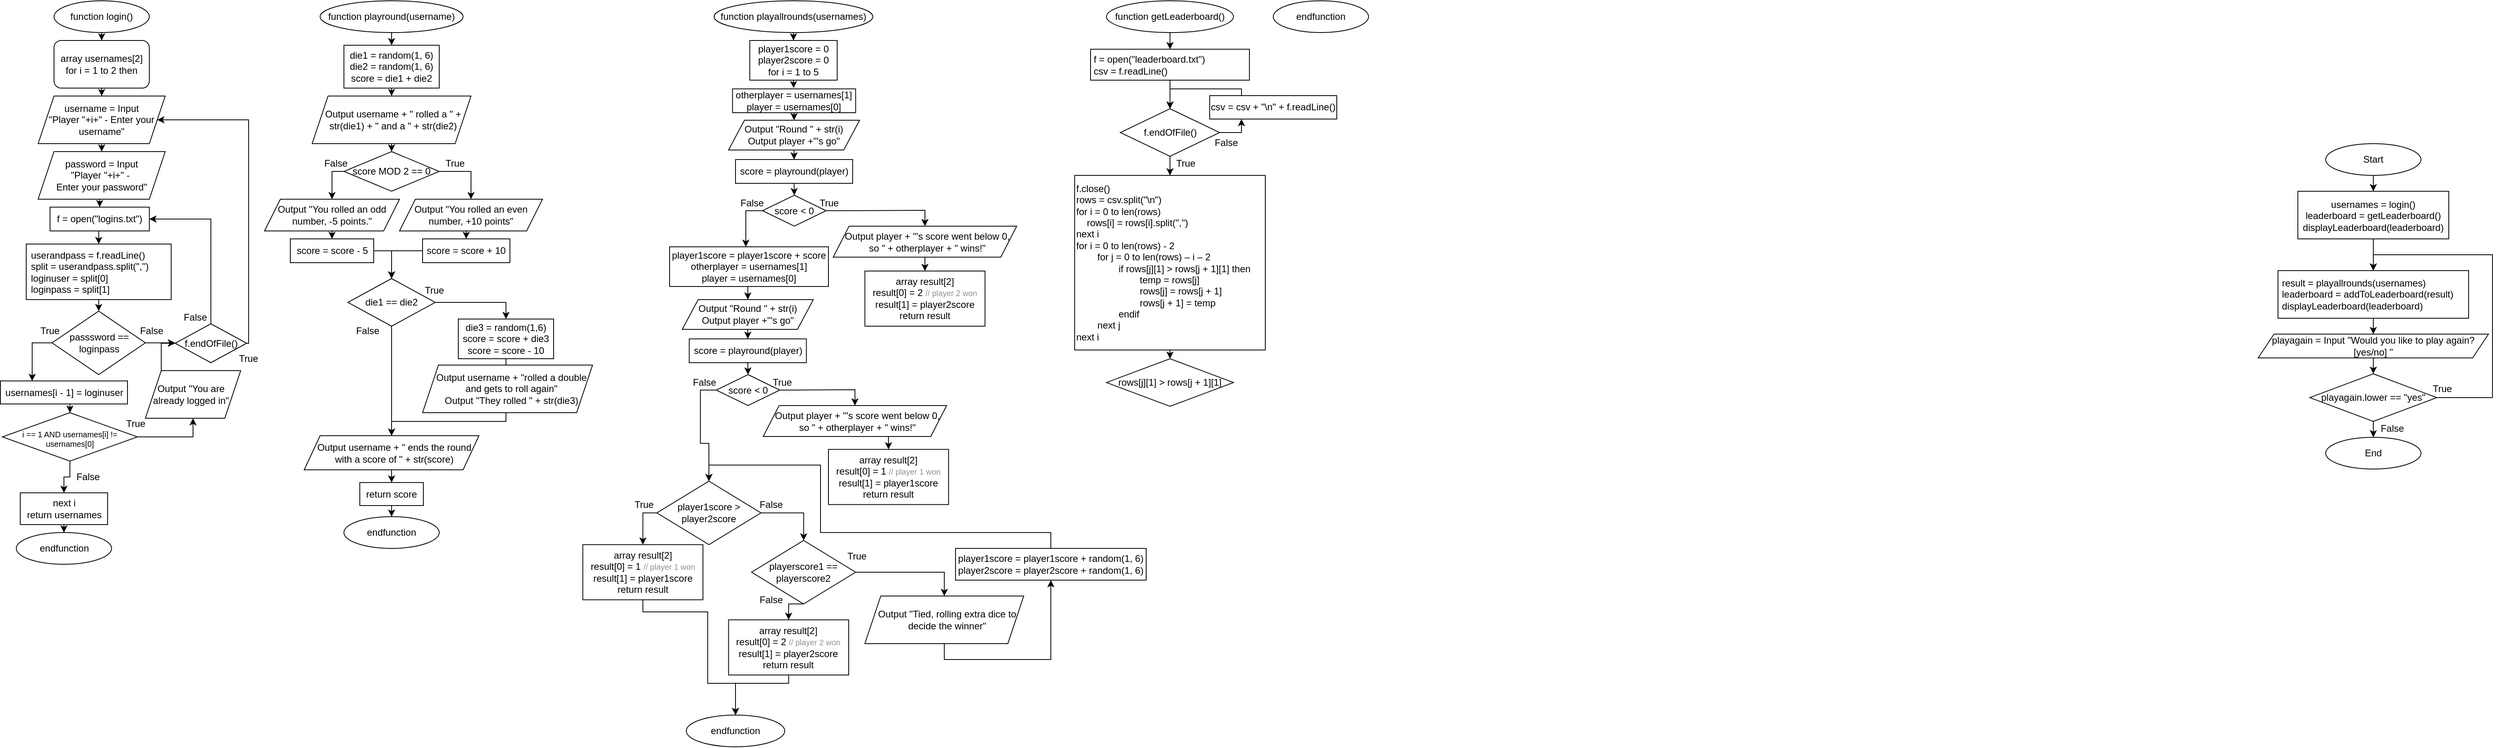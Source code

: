 <mxfile version="22.1.18" type="github">
  <diagram name="Page-1" id="g004UJIQQaxhIGtHMV1d">
    <mxGraphModel dx="524" dy="520" grid="1" gridSize="10" guides="1" tooltips="1" connect="1" arrows="1" fold="1" page="1" pageScale="1" pageWidth="3300" pageHeight="4681" background="none" math="0" shadow="0">
      <root>
        <mxCell id="0" />
        <mxCell id="1" parent="0" />
        <mxCell id="s0-FrGVsxFy7fqw6O0eB-6" style="edgeStyle=orthogonalEdgeStyle;rounded=0;orthogonalLoop=1;jettySize=auto;html=1;exitX=0.5;exitY=1;exitDx=0;exitDy=0;entryX=0.5;entryY=0;entryDx=0;entryDy=0;" parent="1" source="s0-FrGVsxFy7fqw6O0eB-1" target="s0-FrGVsxFy7fqw6O0eB-2" edge="1">
          <mxGeometry relative="1" as="geometry" />
        </mxCell>
        <mxCell id="s0-FrGVsxFy7fqw6O0eB-1" value="function login()" style="ellipse;whiteSpace=wrap;html=1;" parent="1" vertex="1">
          <mxGeometry x="75" y="10" width="120" height="40" as="geometry" />
        </mxCell>
        <mxCell id="s0-FrGVsxFy7fqw6O0eB-7" style="edgeStyle=orthogonalEdgeStyle;rounded=0;orthogonalLoop=1;jettySize=auto;html=1;exitX=0.5;exitY=1;exitDx=0;exitDy=0;entryX=0.5;entryY=0;entryDx=0;entryDy=0;" parent="1" source="s0-FrGVsxFy7fqw6O0eB-2" target="s0-FrGVsxFy7fqw6O0eB-3" edge="1">
          <mxGeometry relative="1" as="geometry" />
        </mxCell>
        <mxCell id="s0-FrGVsxFy7fqw6O0eB-2" value="array usernames[2]&lt;br&gt;for i = 1 to 2 then" style="rounded=1;whiteSpace=wrap;html=1;" parent="1" vertex="1">
          <mxGeometry x="75" y="60" width="120" height="60" as="geometry" />
        </mxCell>
        <mxCell id="s0-FrGVsxFy7fqw6O0eB-8" style="edgeStyle=orthogonalEdgeStyle;rounded=0;orthogonalLoop=1;jettySize=auto;html=1;exitX=0.5;exitY=1;exitDx=0;exitDy=0;entryX=0.5;entryY=0;entryDx=0;entryDy=0;" parent="1" source="s0-FrGVsxFy7fqw6O0eB-3" target="s0-FrGVsxFy7fqw6O0eB-4" edge="1">
          <mxGeometry relative="1" as="geometry" />
        </mxCell>
        <mxCell id="s0-FrGVsxFy7fqw6O0eB-3" value="username = Input&lt;br&gt;&quot;Player &quot;+i+&quot; - Enter your username&quot;" style="shape=parallelogram;perimeter=parallelogramPerimeter;whiteSpace=wrap;html=1;fixedSize=1;" parent="1" vertex="1">
          <mxGeometry x="55" y="130" width="160" height="60" as="geometry" />
        </mxCell>
        <mxCell id="s0-FrGVsxFy7fqw6O0eB-16" style="edgeStyle=orthogonalEdgeStyle;rounded=0;orthogonalLoop=1;jettySize=auto;html=1;exitX=0.5;exitY=1;exitDx=0;exitDy=0;entryX=0.5;entryY=0;entryDx=0;entryDy=0;" parent="1" source="s0-FrGVsxFy7fqw6O0eB-4" target="s0-FrGVsxFy7fqw6O0eB-10" edge="1">
          <mxGeometry relative="1" as="geometry" />
        </mxCell>
        <mxCell id="s0-FrGVsxFy7fqw6O0eB-4" value="password = Input&lt;br&gt;&quot;Player &quot;+i+&quot; -&amp;nbsp;&lt;br&gt;Enter your password&quot;" style="shape=parallelogram;perimeter=parallelogramPerimeter;whiteSpace=wrap;html=1;fixedSize=1;" parent="1" vertex="1">
          <mxGeometry x="55" y="200" width="160" height="60" as="geometry" />
        </mxCell>
        <mxCell id="78vkhbJ-sMVRB2ae3W5f-64" style="edgeStyle=orthogonalEdgeStyle;rounded=0;orthogonalLoop=1;jettySize=auto;html=1;exitX=0.5;exitY=1;exitDx=0;exitDy=0;entryX=0.5;entryY=0;entryDx=0;entryDy=0;" parent="1" source="s0-FrGVsxFy7fqw6O0eB-10" target="78vkhbJ-sMVRB2ae3W5f-61" edge="1">
          <mxGeometry relative="1" as="geometry" />
        </mxCell>
        <mxCell id="s0-FrGVsxFy7fqw6O0eB-10" value="&lt;div style=&quot;direction: ltr;&quot;&gt;&lt;span style=&quot;background-color: initial;&quot;&gt;f = open(&quot;logins.txt&quot;)&lt;/span&gt;&lt;/div&gt;" style="rounded=0;whiteSpace=wrap;html=1;align=center;" parent="1" vertex="1">
          <mxGeometry x="70" y="270" width="125" height="30" as="geometry" />
        </mxCell>
        <mxCell id="s0-FrGVsxFy7fqw6O0eB-19" style="edgeStyle=orthogonalEdgeStyle;rounded=0;orthogonalLoop=1;jettySize=auto;html=1;exitX=0.5;exitY=1;exitDx=0;exitDy=0;entryX=0.5;entryY=0;entryDx=0;entryDy=0;" parent="1" source="s0-FrGVsxFy7fqw6O0eB-13" target="s0-FrGVsxFy7fqw6O0eB-18" edge="1">
          <mxGeometry relative="1" as="geometry" />
        </mxCell>
        <mxCell id="s0-FrGVsxFy7fqw6O0eB-13" value="next i&lt;br&gt;return usernames" style="rounded=0;whiteSpace=wrap;html=1;" parent="1" vertex="1">
          <mxGeometry x="32.5" y="630" width="110" height="40" as="geometry" />
        </mxCell>
        <mxCell id="s0-FrGVsxFy7fqw6O0eB-18" value="endfunction" style="ellipse;whiteSpace=wrap;html=1;" parent="1" vertex="1">
          <mxGeometry x="27.5" y="680" width="120" height="40" as="geometry" />
        </mxCell>
        <mxCell id="s0-FrGVsxFy7fqw6O0eB-94" style="edgeStyle=orthogonalEdgeStyle;rounded=0;orthogonalLoop=1;jettySize=auto;html=1;exitX=0.5;exitY=1;exitDx=0;exitDy=0;entryX=0.5;entryY=0;entryDx=0;entryDy=0;" parent="1" source="s0-FrGVsxFy7fqw6O0eB-75" target="s0-FrGVsxFy7fqw6O0eB-93" edge="1">
          <mxGeometry relative="1" as="geometry" />
        </mxCell>
        <mxCell id="s0-FrGVsxFy7fqw6O0eB-75" value="function playround(username)" style="ellipse;whiteSpace=wrap;html=1;" parent="1" vertex="1">
          <mxGeometry x="410" y="10" width="180" height="40" as="geometry" />
        </mxCell>
        <mxCell id="s0-FrGVsxFy7fqw6O0eB-76" style="edgeStyle=orthogonalEdgeStyle;rounded=0;orthogonalLoop=1;jettySize=auto;html=1;exitX=0.5;exitY=1;exitDx=0;exitDy=0;entryX=0.5;entryY=0;entryDx=0;entryDy=0;" parent="1" edge="1">
          <mxGeometry relative="1" as="geometry">
            <mxPoint x="495" y="120" as="sourcePoint" />
          </mxGeometry>
        </mxCell>
        <mxCell id="s0-FrGVsxFy7fqw6O0eB-78" style="edgeStyle=orthogonalEdgeStyle;rounded=0;orthogonalLoop=1;jettySize=auto;html=1;exitX=0.5;exitY=1;exitDx=0;exitDy=0;entryX=0.5;entryY=0;entryDx=0;entryDy=0;" parent="1" edge="1">
          <mxGeometry relative="1" as="geometry">
            <mxPoint x="495" y="190" as="sourcePoint" />
          </mxGeometry>
        </mxCell>
        <mxCell id="s0-FrGVsxFy7fqw6O0eB-80" style="edgeStyle=orthogonalEdgeStyle;rounded=0;orthogonalLoop=1;jettySize=auto;html=1;exitX=0.5;exitY=1;exitDx=0;exitDy=0;entryX=0.5;entryY=0;entryDx=0;entryDy=0;" parent="1" edge="1">
          <mxGeometry relative="1" as="geometry">
            <mxPoint x="495" y="260.0" as="sourcePoint" />
          </mxGeometry>
        </mxCell>
        <mxCell id="s0-FrGVsxFy7fqw6O0eB-82" style="edgeStyle=orthogonalEdgeStyle;rounded=0;orthogonalLoop=1;jettySize=auto;html=1;exitX=0.5;exitY=1;exitDx=0;exitDy=0;entryX=0.5;entryY=0;entryDx=0;entryDy=0;" parent="1" edge="1">
          <mxGeometry relative="1" as="geometry">
            <mxPoint x="520" y="430" as="sourcePoint" />
          </mxGeometry>
        </mxCell>
        <mxCell id="s0-FrGVsxFy7fqw6O0eB-86" value="endfunction" style="ellipse;whiteSpace=wrap;html=1;" parent="1" vertex="1">
          <mxGeometry x="440" y="660" width="120" height="40" as="geometry" />
        </mxCell>
        <mxCell id="s0-FrGVsxFy7fqw6O0eB-87" style="edgeStyle=orthogonalEdgeStyle;rounded=0;orthogonalLoop=1;jettySize=auto;html=1;exitX=0.5;exitY=1;exitDx=0;exitDy=0;entryX=0.5;entryY=0;entryDx=0;entryDy=0;" parent="1" edge="1">
          <mxGeometry relative="1" as="geometry">
            <mxPoint x="500" y="521" as="sourcePoint" />
          </mxGeometry>
        </mxCell>
        <mxCell id="s0-FrGVsxFy7fqw6O0eB-100" style="edgeStyle=orthogonalEdgeStyle;rounded=0;orthogonalLoop=1;jettySize=auto;html=1;exitX=0.5;exitY=1;exitDx=0;exitDy=0;entryX=0.5;entryY=0;entryDx=0;entryDy=0;" parent="1" source="s0-FrGVsxFy7fqw6O0eB-93" target="s0-FrGVsxFy7fqw6O0eB-99" edge="1">
          <mxGeometry relative="1" as="geometry" />
        </mxCell>
        <mxCell id="s0-FrGVsxFy7fqw6O0eB-93" value="die1 = random(1, 6)&lt;br&gt;die2 = random(1, 6)&lt;br&gt;score = die1 + die2" style="rounded=0;whiteSpace=wrap;html=1;" parent="1" vertex="1">
          <mxGeometry x="440" y="66" width="120" height="54" as="geometry" />
        </mxCell>
        <mxCell id="r9h290XiwTlBdOwyKTtP-5" style="edgeStyle=orthogonalEdgeStyle;rounded=0;orthogonalLoop=1;jettySize=auto;html=1;exitX=0.5;exitY=1;exitDx=0;exitDy=0;entryX=0.5;entryY=0;entryDx=0;entryDy=0;" parent="1" source="s0-FrGVsxFy7fqw6O0eB-99" target="r9h290XiwTlBdOwyKTtP-4" edge="1">
          <mxGeometry relative="1" as="geometry" />
        </mxCell>
        <mxCell id="s0-FrGVsxFy7fqw6O0eB-99" value="Output username + &quot; rolled a &quot; + str(die1) + &quot; and a &quot; + str(die2)" style="shape=parallelogram;perimeter=parallelogramPerimeter;whiteSpace=wrap;html=1;fixedSize=1;spacingLeft=4;" parent="1" vertex="1">
          <mxGeometry x="400" y="130" width="200" height="60" as="geometry" />
        </mxCell>
        <mxCell id="UmY-T-YCu10hwhHj5TCJ-3" style="edgeStyle=orthogonalEdgeStyle;rounded=0;orthogonalLoop=1;jettySize=auto;html=1;exitX=1;exitY=0.5;exitDx=0;exitDy=0;entryX=0.5;entryY=0;entryDx=0;entryDy=0;" parent="1" source="s0-FrGVsxFy7fqw6O0eB-110" target="s0-FrGVsxFy7fqw6O0eB-112" edge="1">
          <mxGeometry relative="1" as="geometry" />
        </mxCell>
        <mxCell id="r9h290XiwTlBdOwyKTtP-34" style="edgeStyle=orthogonalEdgeStyle;rounded=0;orthogonalLoop=1;jettySize=auto;html=1;exitX=0.5;exitY=1;exitDx=0;exitDy=0;" parent="1" source="s0-FrGVsxFy7fqw6O0eB-110" target="r9h290XiwTlBdOwyKTtP-31" edge="1">
          <mxGeometry relative="1" as="geometry" />
        </mxCell>
        <mxCell id="s0-FrGVsxFy7fqw6O0eB-110" value="die1 == die2" style="rhombus;whiteSpace=wrap;html=1;" parent="1" vertex="1">
          <mxGeometry x="445" y="360" width="110" height="60" as="geometry" />
        </mxCell>
        <mxCell id="UmY-T-YCu10hwhHj5TCJ-2" style="edgeStyle=orthogonalEdgeStyle;rounded=0;orthogonalLoop=1;jettySize=auto;html=1;exitX=0.5;exitY=1;exitDx=0;exitDy=0;" parent="1" source="s0-FrGVsxFy7fqw6O0eB-112" target="UmY-T-YCu10hwhHj5TCJ-1" edge="1">
          <mxGeometry relative="1" as="geometry" />
        </mxCell>
        <mxCell id="s0-FrGVsxFy7fqw6O0eB-112" value="die3 = random(1,6)&lt;br&gt;score = score + die3&lt;br&gt;score = score - 10" style="rounded=0;whiteSpace=wrap;html=1;" parent="1" vertex="1">
          <mxGeometry x="584" y="411" width="120" height="50" as="geometry" />
        </mxCell>
        <mxCell id="r9h290XiwTlBdOwyKTtP-32" style="edgeStyle=orthogonalEdgeStyle;rounded=0;orthogonalLoop=1;jettySize=auto;html=1;exitX=0.5;exitY=1;exitDx=0;exitDy=0;entryX=0.5;entryY=0;entryDx=0;entryDy=0;" parent="1" source="UmY-T-YCu10hwhHj5TCJ-1" target="r9h290XiwTlBdOwyKTtP-31" edge="1">
          <mxGeometry relative="1" as="geometry">
            <Array as="points">
              <mxPoint x="644" y="540" />
              <mxPoint x="500" y="540" />
            </Array>
          </mxGeometry>
        </mxCell>
        <mxCell id="UmY-T-YCu10hwhHj5TCJ-1" value="Output username + &quot;rolled a double and gets to roll again&quot;&lt;br&gt;Output &quot;They rolled &quot; + str(die3)" style="shape=parallelogram;perimeter=parallelogramPerimeter;whiteSpace=wrap;html=1;fixedSize=1;size=20;spacingLeft=10;direction=east;" parent="1" vertex="1">
          <mxGeometry x="539" y="469" width="214" height="60" as="geometry" />
        </mxCell>
        <mxCell id="r9h290XiwTlBdOwyKTtP-1" value="True" style="text;html=1;strokeColor=none;fillColor=none;align=center;verticalAlign=middle;whiteSpace=wrap;rounded=0;" parent="1" vertex="1">
          <mxGeometry x="524" y="360" width="60" height="30" as="geometry" />
        </mxCell>
        <mxCell id="r9h290XiwTlBdOwyKTtP-8" style="edgeStyle=orthogonalEdgeStyle;rounded=0;orthogonalLoop=1;jettySize=auto;html=1;exitX=0;exitY=0.5;exitDx=0;exitDy=0;entryX=0.5;entryY=0;entryDx=0;entryDy=0;" parent="1" source="r9h290XiwTlBdOwyKTtP-4" target="r9h290XiwTlBdOwyKTtP-7" edge="1">
          <mxGeometry relative="1" as="geometry" />
        </mxCell>
        <mxCell id="r9h290XiwTlBdOwyKTtP-11" style="edgeStyle=orthogonalEdgeStyle;rounded=0;orthogonalLoop=1;jettySize=auto;html=1;exitX=1;exitY=0.5;exitDx=0;exitDy=0;" parent="1" source="r9h290XiwTlBdOwyKTtP-4" target="r9h290XiwTlBdOwyKTtP-10" edge="1">
          <mxGeometry relative="1" as="geometry" />
        </mxCell>
        <mxCell id="r9h290XiwTlBdOwyKTtP-4" value="score MOD 2 == 0" style="rhombus;whiteSpace=wrap;html=1;" parent="1" vertex="1">
          <mxGeometry x="440" y="200" width="120" height="50" as="geometry" />
        </mxCell>
        <mxCell id="r9h290XiwTlBdOwyKTtP-15" style="edgeStyle=orthogonalEdgeStyle;rounded=0;orthogonalLoop=1;jettySize=auto;html=1;exitX=0.5;exitY=1;exitDx=0;exitDy=0;entryX=0.5;entryY=0;entryDx=0;entryDy=0;" parent="1" source="r9h290XiwTlBdOwyKTtP-7" target="r9h290XiwTlBdOwyKTtP-14" edge="1">
          <mxGeometry relative="1" as="geometry" />
        </mxCell>
        <mxCell id="r9h290XiwTlBdOwyKTtP-7" value="Output &quot;You rolled an odd number, -5 points.&quot;" style="shape=parallelogram;perimeter=parallelogramPerimeter;whiteSpace=wrap;html=1;fixedSize=1;" parent="1" vertex="1">
          <mxGeometry x="340" y="260" width="170" height="40" as="geometry" />
        </mxCell>
        <mxCell id="r9h290XiwTlBdOwyKTtP-9" value="False" style="text;html=1;strokeColor=none;fillColor=none;align=center;verticalAlign=middle;whiteSpace=wrap;rounded=0;" parent="1" vertex="1">
          <mxGeometry x="400" y="200" width="60" height="30" as="geometry" />
        </mxCell>
        <mxCell id="r9h290XiwTlBdOwyKTtP-17" style="edgeStyle=orthogonalEdgeStyle;rounded=0;orthogonalLoop=1;jettySize=auto;html=1;exitX=0.5;exitY=1;exitDx=0;exitDy=0;entryX=0.5;entryY=0;entryDx=0;entryDy=0;" parent="1" source="r9h290XiwTlBdOwyKTtP-10" target="r9h290XiwTlBdOwyKTtP-16" edge="1">
          <mxGeometry relative="1" as="geometry" />
        </mxCell>
        <mxCell id="r9h290XiwTlBdOwyKTtP-10" value="Output &quot;You rolled an even number, +10 points&quot;" style="shape=parallelogram;perimeter=parallelogramPerimeter;whiteSpace=wrap;html=1;fixedSize=1;" parent="1" vertex="1">
          <mxGeometry x="510" y="260" width="180" height="40" as="geometry" />
        </mxCell>
        <mxCell id="r9h290XiwTlBdOwyKTtP-13" value="True" style="text;html=1;strokeColor=none;fillColor=none;align=center;verticalAlign=middle;whiteSpace=wrap;rounded=0;" parent="1" vertex="1">
          <mxGeometry x="550" y="200" width="60" height="30" as="geometry" />
        </mxCell>
        <mxCell id="r9h290XiwTlBdOwyKTtP-20" style="edgeStyle=orthogonalEdgeStyle;rounded=0;orthogonalLoop=1;jettySize=auto;html=1;exitX=1;exitY=0.5;exitDx=0;exitDy=0;entryX=0.5;entryY=0;entryDx=0;entryDy=0;" parent="1" source="r9h290XiwTlBdOwyKTtP-14" target="s0-FrGVsxFy7fqw6O0eB-110" edge="1">
          <mxGeometry relative="1" as="geometry" />
        </mxCell>
        <mxCell id="r9h290XiwTlBdOwyKTtP-14" value="score = score - 5" style="rounded=0;whiteSpace=wrap;html=1;" parent="1" vertex="1">
          <mxGeometry x="372.5" y="310" width="105" height="30" as="geometry" />
        </mxCell>
        <mxCell id="r9h290XiwTlBdOwyKTtP-21" style="edgeStyle=orthogonalEdgeStyle;rounded=0;orthogonalLoop=1;jettySize=auto;html=1;exitX=0;exitY=0.5;exitDx=0;exitDy=0;entryX=0.5;entryY=0;entryDx=0;entryDy=0;" parent="1" source="r9h290XiwTlBdOwyKTtP-16" target="s0-FrGVsxFy7fqw6O0eB-110" edge="1">
          <mxGeometry relative="1" as="geometry" />
        </mxCell>
        <mxCell id="r9h290XiwTlBdOwyKTtP-16" value="score = score + 10" style="rounded=0;whiteSpace=wrap;html=1;" parent="1" vertex="1">
          <mxGeometry x="539" y="310" width="110" height="30" as="geometry" />
        </mxCell>
        <mxCell id="r9h290XiwTlBdOwyKTtP-29" value="False" style="text;html=1;strokeColor=none;fillColor=none;align=center;verticalAlign=middle;whiteSpace=wrap;rounded=0;" parent="1" vertex="1">
          <mxGeometry x="440" y="411" width="60" height="30" as="geometry" />
        </mxCell>
        <mxCell id="r9h290XiwTlBdOwyKTtP-38" style="edgeStyle=orthogonalEdgeStyle;rounded=0;orthogonalLoop=1;jettySize=auto;html=1;exitX=0.5;exitY=1;exitDx=0;exitDy=0;entryX=0.5;entryY=0;entryDx=0;entryDy=0;" parent="1" source="r9h290XiwTlBdOwyKTtP-31" target="r9h290XiwTlBdOwyKTtP-37" edge="1">
          <mxGeometry relative="1" as="geometry" />
        </mxCell>
        <mxCell id="r9h290XiwTlBdOwyKTtP-31" value="Output username + &quot; ends the round with a score of &quot; + str(score)" style="shape=parallelogram;perimeter=parallelogramPerimeter;whiteSpace=wrap;html=1;fixedSize=1;spacingLeft=7;" parent="1" vertex="1">
          <mxGeometry x="390" y="558" width="220" height="43" as="geometry" />
        </mxCell>
        <mxCell id="r9h290XiwTlBdOwyKTtP-40" style="edgeStyle=orthogonalEdgeStyle;rounded=0;orthogonalLoop=1;jettySize=auto;html=1;exitX=0.5;exitY=1;exitDx=0;exitDy=0;entryX=0.5;entryY=0;entryDx=0;entryDy=0;" parent="1" source="r9h290XiwTlBdOwyKTtP-37" target="s0-FrGVsxFy7fqw6O0eB-86" edge="1">
          <mxGeometry relative="1" as="geometry" />
        </mxCell>
        <mxCell id="r9h290XiwTlBdOwyKTtP-37" value="return score" style="rounded=0;whiteSpace=wrap;html=1;" parent="1" vertex="1">
          <mxGeometry x="460" y="617" width="80" height="29" as="geometry" />
        </mxCell>
        <mxCell id="r9h290XiwTlBdOwyKTtP-74" style="edgeStyle=orthogonalEdgeStyle;rounded=0;orthogonalLoop=1;jettySize=auto;html=1;exitX=0.5;exitY=1;exitDx=0;exitDy=0;entryX=0.5;entryY=0;entryDx=0;entryDy=0;" parent="1" source="r9h290XiwTlBdOwyKTtP-75" target="r9h290XiwTlBdOwyKTtP-78" edge="1">
          <mxGeometry relative="1" as="geometry" />
        </mxCell>
        <mxCell id="r9h290XiwTlBdOwyKTtP-75" value="function playallrounds(usernames)" style="ellipse;whiteSpace=wrap;html=1;" parent="1" vertex="1">
          <mxGeometry x="906" y="10" width="200" height="40" as="geometry" />
        </mxCell>
        <mxCell id="r9h290XiwTlBdOwyKTtP-76" value="endfunction" style="ellipse;whiteSpace=wrap;html=1;" parent="1" vertex="1">
          <mxGeometry x="871" y="910" width="124" height="40" as="geometry" />
        </mxCell>
        <mxCell id="78vkhbJ-sMVRB2ae3W5f-19" style="edgeStyle=orthogonalEdgeStyle;rounded=0;orthogonalLoop=1;jettySize=auto;html=1;exitX=0.5;exitY=1;exitDx=0;exitDy=0;entryX=0.5;entryY=0;entryDx=0;entryDy=0;" parent="1" target="r9h290XiwTlBdOwyKTtP-107" edge="1">
          <mxGeometry relative="1" as="geometry">
            <mxPoint x="1007" y="121" as="sourcePoint" />
          </mxGeometry>
        </mxCell>
        <mxCell id="78vkhbJ-sMVRB2ae3W5f-24" style="edgeStyle=orthogonalEdgeStyle;rounded=0;orthogonalLoop=1;jettySize=auto;html=1;exitX=0.5;exitY=1;exitDx=0;exitDy=0;" parent="1" source="r9h290XiwTlBdOwyKTtP-78" edge="1">
          <mxGeometry relative="1" as="geometry">
            <mxPoint x="1006.286" y="120" as="targetPoint" />
          </mxGeometry>
        </mxCell>
        <mxCell id="r9h290XiwTlBdOwyKTtP-78" value="player1score = 0&lt;br&gt;player2score = 0&lt;br&gt;for i = 1 to 5" style="rounded=0;whiteSpace=wrap;html=1;" parent="1" vertex="1">
          <mxGeometry x="951" y="60" width="110" height="50" as="geometry" />
        </mxCell>
        <mxCell id="78vkhbJ-sMVRB2ae3W5f-21" style="edgeStyle=orthogonalEdgeStyle;rounded=0;orthogonalLoop=1;jettySize=auto;html=1;exitX=0.5;exitY=1;exitDx=0;exitDy=0;entryX=0.5;entryY=0;entryDx=0;entryDy=0;" parent="1" source="r9h290XiwTlBdOwyKTtP-107" target="1FAdmpcxAp6S6UBNTNhx-4" edge="1">
          <mxGeometry relative="1" as="geometry" />
        </mxCell>
        <mxCell id="r9h290XiwTlBdOwyKTtP-107" value="otherplayer = usernames[1]&lt;br&gt;player = usernames[0]" style="rounded=0;whiteSpace=wrap;html=1;align=center;" parent="1" vertex="1">
          <mxGeometry x="929.25" y="121" width="155" height="30" as="geometry" />
        </mxCell>
        <mxCell id="78vkhbJ-sMVRB2ae3W5f-22" style="edgeStyle=orthogonalEdgeStyle;rounded=0;orthogonalLoop=1;jettySize=auto;html=1;exitX=0.5;exitY=1;exitDx=0;exitDy=0;entryX=0.5;entryY=0;entryDx=0;entryDy=0;" parent="1" source="1FAdmpcxAp6S6UBNTNhx-4" target="1FAdmpcxAp6S6UBNTNhx-6" edge="1">
          <mxGeometry relative="1" as="geometry" />
        </mxCell>
        <mxCell id="1FAdmpcxAp6S6UBNTNhx-4" value="Output &quot;Round &quot; + str(i)&lt;br&gt;Output player +&quot;&#39;s go&quot;" style="shape=parallelogram;perimeter=parallelogramPerimeter;whiteSpace=wrap;html=1;fixedSize=1;rounded=0;" parent="1" vertex="1">
          <mxGeometry x="924.25" y="160.5" width="165" height="37.5" as="geometry" />
        </mxCell>
        <mxCell id="78vkhbJ-sMVRB2ae3W5f-13" style="edgeStyle=orthogonalEdgeStyle;rounded=0;orthogonalLoop=1;jettySize=auto;html=1;exitX=0.5;exitY=1;exitDx=0;exitDy=0;entryX=0.5;entryY=0;entryDx=0;entryDy=0;" parent="1" source="1FAdmpcxAp6S6UBNTNhx-6" target="78vkhbJ-sMVRB2ae3W5f-12" edge="1">
          <mxGeometry relative="1" as="geometry" />
        </mxCell>
        <mxCell id="1FAdmpcxAp6S6UBNTNhx-6" value="score = playround(player)" style="whiteSpace=wrap;html=1;rounded=0;" parent="1" vertex="1">
          <mxGeometry x="933" y="210" width="147.5" height="30" as="geometry" />
        </mxCell>
        <mxCell id="78vkhbJ-sMVRB2ae3W5f-15" style="edgeStyle=orthogonalEdgeStyle;rounded=0;orthogonalLoop=1;jettySize=auto;html=1;exitX=1;exitY=0.5;exitDx=0;exitDy=0;entryX=0.5;entryY=0;entryDx=0;entryDy=0;" parent="1" source="78vkhbJ-sMVRB2ae3W5f-12" target="78vkhbJ-sMVRB2ae3W5f-14" edge="1">
          <mxGeometry relative="1" as="geometry" />
        </mxCell>
        <mxCell id="78vkhbJ-sMVRB2ae3W5f-42" style="edgeStyle=orthogonalEdgeStyle;rounded=0;orthogonalLoop=1;jettySize=auto;html=1;exitX=0;exitY=0.5;exitDx=0;exitDy=0;" parent="1" source="78vkhbJ-sMVRB2ae3W5f-12" target="78vkhbJ-sMVRB2ae3W5f-30" edge="1">
          <mxGeometry relative="1" as="geometry">
            <Array as="points">
              <mxPoint x="946" y="275" />
            </Array>
          </mxGeometry>
        </mxCell>
        <mxCell id="78vkhbJ-sMVRB2ae3W5f-12" value="score &amp;lt; 0" style="rhombus;whiteSpace=wrap;html=1;" parent="1" vertex="1">
          <mxGeometry x="967" y="255" width="80" height="39" as="geometry" />
        </mxCell>
        <mxCell id="78vkhbJ-sMVRB2ae3W5f-25" style="edgeStyle=orthogonalEdgeStyle;rounded=0;orthogonalLoop=1;jettySize=auto;html=1;exitX=0.5;exitY=1;exitDx=0;exitDy=0;entryX=0.5;entryY=0;entryDx=0;entryDy=0;" parent="1" source="78vkhbJ-sMVRB2ae3W5f-14" target="78vkhbJ-sMVRB2ae3W5f-16" edge="1">
          <mxGeometry relative="1" as="geometry" />
        </mxCell>
        <mxCell id="78vkhbJ-sMVRB2ae3W5f-14" value="Output player + &quot;&#39;s score went below 0, so &quot; + otherplayer + &quot; wins!&quot;" style="shape=parallelogram;perimeter=parallelogramPerimeter;whiteSpace=wrap;html=1;fixedSize=1;spacingLeft=6;" parent="1" vertex="1">
          <mxGeometry x="1056" y="294" width="231" height="39" as="geometry" />
        </mxCell>
        <mxCell id="78vkhbJ-sMVRB2ae3W5f-16" value="array result[2]&lt;br&gt;result[0] = 2 &lt;font color=&quot;#919191&quot; style=&quot;font-size: 10px;&quot;&gt;// player 2 won&lt;/font&gt;&lt;br&gt;result[1] = player2score&lt;br&gt;return result" style="rounded=0;whiteSpace=wrap;html=1;" parent="1" vertex="1">
          <mxGeometry x="1095.87" y="350.5" width="151.25" height="69.5" as="geometry" />
        </mxCell>
        <mxCell id="78vkhbJ-sMVRB2ae3W5f-26" value="True" style="text;html=1;strokeColor=none;fillColor=none;align=center;verticalAlign=middle;whiteSpace=wrap;rounded=0;" parent="1" vertex="1">
          <mxGeometry x="1020.5" y="250" width="60" height="30" as="geometry" />
        </mxCell>
        <mxCell id="78vkhbJ-sMVRB2ae3W5f-27" value="False" style="text;html=1;strokeColor=none;fillColor=none;align=center;verticalAlign=middle;whiteSpace=wrap;rounded=0;" parent="1" vertex="1">
          <mxGeometry x="924.25" y="250" width="60" height="30" as="geometry" />
        </mxCell>
        <mxCell id="78vkhbJ-sMVRB2ae3W5f-28" style="edgeStyle=orthogonalEdgeStyle;rounded=0;orthogonalLoop=1;jettySize=auto;html=1;exitX=0.5;exitY=1;exitDx=0;exitDy=0;entryX=0.5;entryY=0;entryDx=0;entryDy=0;" parent="1" target="78vkhbJ-sMVRB2ae3W5f-30" edge="1">
          <mxGeometry relative="1" as="geometry">
            <mxPoint x="948.75" y="347" as="sourcePoint" />
          </mxGeometry>
        </mxCell>
        <mxCell id="78vkhbJ-sMVRB2ae3W5f-29" style="edgeStyle=orthogonalEdgeStyle;rounded=0;orthogonalLoop=1;jettySize=auto;html=1;exitX=0.5;exitY=1;exitDx=0;exitDy=0;entryX=0.5;entryY=0;entryDx=0;entryDy=0;" parent="1" source="78vkhbJ-sMVRB2ae3W5f-30" target="78vkhbJ-sMVRB2ae3W5f-32" edge="1">
          <mxGeometry relative="1" as="geometry" />
        </mxCell>
        <mxCell id="78vkhbJ-sMVRB2ae3W5f-30" value="player1score = player1score + score&lt;br&gt;otherplayer = usernames[1]&lt;br&gt;player = usernames[0]" style="rounded=0;whiteSpace=wrap;html=1;align=center;" parent="1" vertex="1">
          <mxGeometry x="850" y="320" width="200" height="50" as="geometry" />
        </mxCell>
        <mxCell id="78vkhbJ-sMVRB2ae3W5f-31" style="edgeStyle=orthogonalEdgeStyle;rounded=0;orthogonalLoop=1;jettySize=auto;html=1;exitX=0.5;exitY=1;exitDx=0;exitDy=0;entryX=0.5;entryY=0;entryDx=0;entryDy=0;" parent="1" source="78vkhbJ-sMVRB2ae3W5f-32" target="78vkhbJ-sMVRB2ae3W5f-34" edge="1">
          <mxGeometry relative="1" as="geometry" />
        </mxCell>
        <mxCell id="78vkhbJ-sMVRB2ae3W5f-32" value="Output &quot;Round &quot; + str(i)&lt;br&gt;Output player +&quot;&#39;s go&quot;" style="shape=parallelogram;perimeter=parallelogramPerimeter;whiteSpace=wrap;html=1;fixedSize=1;rounded=0;" parent="1" vertex="1">
          <mxGeometry x="866" y="386.5" width="165" height="37.5" as="geometry" />
        </mxCell>
        <mxCell id="78vkhbJ-sMVRB2ae3W5f-33" style="edgeStyle=orthogonalEdgeStyle;rounded=0;orthogonalLoop=1;jettySize=auto;html=1;exitX=0.5;exitY=1;exitDx=0;exitDy=0;entryX=0.5;entryY=0;entryDx=0;entryDy=0;" parent="1" source="78vkhbJ-sMVRB2ae3W5f-34" target="78vkhbJ-sMVRB2ae3W5f-36" edge="1">
          <mxGeometry relative="1" as="geometry" />
        </mxCell>
        <mxCell id="78vkhbJ-sMVRB2ae3W5f-34" value="score = playround(player)" style="whiteSpace=wrap;html=1;rounded=0;" parent="1" vertex="1">
          <mxGeometry x="874.75" y="436" width="147.5" height="30" as="geometry" />
        </mxCell>
        <mxCell id="78vkhbJ-sMVRB2ae3W5f-35" style="edgeStyle=orthogonalEdgeStyle;rounded=0;orthogonalLoop=1;jettySize=auto;html=1;exitX=1;exitY=0.5;exitDx=0;exitDy=0;entryX=0.5;entryY=0;entryDx=0;entryDy=0;" parent="1" source="78vkhbJ-sMVRB2ae3W5f-36" target="78vkhbJ-sMVRB2ae3W5f-38" edge="1">
          <mxGeometry relative="1" as="geometry" />
        </mxCell>
        <mxCell id="78vkhbJ-sMVRB2ae3W5f-44" style="edgeStyle=orthogonalEdgeStyle;rounded=0;orthogonalLoop=1;jettySize=auto;html=1;exitX=0;exitY=0.5;exitDx=0;exitDy=0;" parent="1" source="78vkhbJ-sMVRB2ae3W5f-36" target="78vkhbJ-sMVRB2ae3W5f-43" edge="1">
          <mxGeometry relative="1" as="geometry" />
        </mxCell>
        <mxCell id="78vkhbJ-sMVRB2ae3W5f-36" value="score&amp;nbsp;&amp;lt; 0" style="rhombus;whiteSpace=wrap;html=1;" parent="1" vertex="1">
          <mxGeometry x="908.75" y="481" width="80" height="39" as="geometry" />
        </mxCell>
        <mxCell id="O9P5ordozrzs0DllME1a-18" style="edgeStyle=orthogonalEdgeStyle;rounded=0;orthogonalLoop=1;jettySize=auto;html=1;exitX=0.75;exitY=1;exitDx=0;exitDy=0;entryX=0.5;entryY=0;entryDx=0;entryDy=0;" parent="1" source="78vkhbJ-sMVRB2ae3W5f-38" target="78vkhbJ-sMVRB2ae3W5f-39" edge="1">
          <mxGeometry relative="1" as="geometry" />
        </mxCell>
        <mxCell id="78vkhbJ-sMVRB2ae3W5f-38" value="Output player + &quot;&#39;s score went below 0, so &quot; + otherplayer + &quot; wins!&quot;" style="shape=parallelogram;perimeter=parallelogramPerimeter;whiteSpace=wrap;html=1;fixedSize=1;spacingLeft=6;" parent="1" vertex="1">
          <mxGeometry x="967.87" y="520" width="231" height="39" as="geometry" />
        </mxCell>
        <mxCell id="78vkhbJ-sMVRB2ae3W5f-39" value="array result[2]&lt;br&gt;result[0] = 1&amp;nbsp;&lt;font color=&quot;#919191&quot; style=&quot;font-size: 10px;&quot;&gt;// player 1 won&lt;/font&gt;&lt;br&gt;result[1] = player1score&lt;br&gt;return result" style="rounded=0;whiteSpace=wrap;html=1;" parent="1" vertex="1">
          <mxGeometry x="1050" y="575.25" width="151.25" height="69.5" as="geometry" />
        </mxCell>
        <mxCell id="78vkhbJ-sMVRB2ae3W5f-40" value="True" style="text;html=1;strokeColor=none;fillColor=none;align=center;verticalAlign=middle;whiteSpace=wrap;rounded=0;" parent="1" vertex="1">
          <mxGeometry x="962.25" y="476" width="60" height="30" as="geometry" />
        </mxCell>
        <mxCell id="78vkhbJ-sMVRB2ae3W5f-41" value="False" style="text;html=1;strokeColor=none;fillColor=none;align=center;verticalAlign=middle;whiteSpace=wrap;rounded=0;" parent="1" vertex="1">
          <mxGeometry x="864.25" y="476" width="60" height="30" as="geometry" />
        </mxCell>
        <mxCell id="78vkhbJ-sMVRB2ae3W5f-51" style="edgeStyle=orthogonalEdgeStyle;rounded=0;orthogonalLoop=1;jettySize=auto;html=1;exitX=0;exitY=0.5;exitDx=0;exitDy=0;entryX=0.5;entryY=0;entryDx=0;entryDy=0;" parent="1" source="78vkhbJ-sMVRB2ae3W5f-43" target="78vkhbJ-sMVRB2ae3W5f-46" edge="1">
          <mxGeometry relative="1" as="geometry">
            <Array as="points">
              <mxPoint x="816" y="655.25" />
            </Array>
          </mxGeometry>
        </mxCell>
        <mxCell id="O9P5ordozrzs0DllME1a-8" style="edgeStyle=orthogonalEdgeStyle;rounded=0;orthogonalLoop=1;jettySize=auto;html=1;exitX=1;exitY=0.5;exitDx=0;exitDy=0;" parent="1" source="78vkhbJ-sMVRB2ae3W5f-43" target="O9P5ordozrzs0DllME1a-7" edge="1">
          <mxGeometry relative="1" as="geometry" />
        </mxCell>
        <mxCell id="78vkhbJ-sMVRB2ae3W5f-43" value="player1score &amp;gt; player2score" style="rhombus;whiteSpace=wrap;html=1;" parent="1" vertex="1">
          <mxGeometry x="834" y="615.25" width="131" height="80" as="geometry" />
        </mxCell>
        <mxCell id="78vkhbJ-sMVRB2ae3W5f-55" style="edgeStyle=orthogonalEdgeStyle;rounded=0;orthogonalLoop=1;jettySize=auto;html=1;exitX=0.5;exitY=1;exitDx=0;exitDy=0;entryX=0.5;entryY=0;entryDx=0;entryDy=0;" parent="1" source="78vkhbJ-sMVRB2ae3W5f-46" target="r9h290XiwTlBdOwyKTtP-76" edge="1">
          <mxGeometry relative="1" as="geometry">
            <Array as="points">
              <mxPoint x="816" y="780" />
              <mxPoint x="898" y="780" />
              <mxPoint x="898" y="870" />
              <mxPoint x="933" y="870" />
            </Array>
          </mxGeometry>
        </mxCell>
        <mxCell id="78vkhbJ-sMVRB2ae3W5f-46" value="array result[2]&lt;br&gt;result[0] = 1&amp;nbsp;&lt;font color=&quot;#919191&quot; style=&quot;font-size: 10px;&quot;&gt;// player 1 won&lt;/font&gt;&lt;br&gt;result[1] = player1score&lt;br&gt;return result" style="rounded=0;whiteSpace=wrap;html=1;" parent="1" vertex="1">
          <mxGeometry x="740.75" y="695.25" width="151.25" height="69.5" as="geometry" />
        </mxCell>
        <mxCell id="O9P5ordozrzs0DllME1a-10" style="edgeStyle=orthogonalEdgeStyle;rounded=0;orthogonalLoop=1;jettySize=auto;html=1;exitX=0.5;exitY=1;exitDx=0;exitDy=0;entryX=0.5;entryY=0;entryDx=0;entryDy=0;" parent="1" source="78vkhbJ-sMVRB2ae3W5f-47" target="r9h290XiwTlBdOwyKTtP-76" edge="1">
          <mxGeometry relative="1" as="geometry">
            <Array as="points">
              <mxPoint x="1000" y="870" />
              <mxPoint x="933" y="870" />
            </Array>
          </mxGeometry>
        </mxCell>
        <mxCell id="78vkhbJ-sMVRB2ae3W5f-47" value="array result[2]&lt;br&gt;result[0] = 2 &lt;font color=&quot;#919191&quot; style=&quot;font-size: 10px;&quot;&gt;// player 2 won&lt;/font&gt;&lt;br&gt;result[1] = player2score&lt;br&gt;return result" style="rounded=0;whiteSpace=wrap;html=1;" parent="1" vertex="1">
          <mxGeometry x="924.25" y="790" width="151.25" height="69.5" as="geometry" />
        </mxCell>
        <mxCell id="78vkhbJ-sMVRB2ae3W5f-58" style="edgeStyle=orthogonalEdgeStyle;rounded=0;orthogonalLoop=1;jettySize=auto;html=1;exitX=0;exitY=0.5;exitDx=0;exitDy=0;entryX=0.25;entryY=0;entryDx=0;entryDy=0;" parent="1" source="78vkhbJ-sMVRB2ae3W5f-56" target="78vkhbJ-sMVRB2ae3W5f-57" edge="1">
          <mxGeometry relative="1" as="geometry">
            <Array as="points">
              <mxPoint x="47.5" y="441" />
            </Array>
          </mxGeometry>
        </mxCell>
        <mxCell id="78vkhbJ-sMVRB2ae3W5f-69" style="edgeStyle=orthogonalEdgeStyle;rounded=0;orthogonalLoop=1;jettySize=auto;html=1;exitX=1;exitY=0.5;exitDx=0;exitDy=0;entryX=0;entryY=0.5;entryDx=0;entryDy=0;" parent="1" source="78vkhbJ-sMVRB2ae3W5f-56" target="78vkhbJ-sMVRB2ae3W5f-68" edge="1">
          <mxGeometry relative="1" as="geometry" />
        </mxCell>
        <mxCell id="78vkhbJ-sMVRB2ae3W5f-56" value="passsword == loginpass" style="rhombus;whiteSpace=wrap;html=1;" parent="1" vertex="1">
          <mxGeometry x="72.5" y="401" width="117.5" height="80" as="geometry" />
        </mxCell>
        <mxCell id="O9P5ordozrzs0DllME1a-26" style="edgeStyle=orthogonalEdgeStyle;rounded=0;orthogonalLoop=1;jettySize=auto;html=1;exitX=0.5;exitY=1;exitDx=0;exitDy=0;entryX=0.5;entryY=0;entryDx=0;entryDy=0;" parent="1" source="78vkhbJ-sMVRB2ae3W5f-57" target="O9P5ordozrzs0DllME1a-25" edge="1">
          <mxGeometry relative="1" as="geometry" />
        </mxCell>
        <mxCell id="78vkhbJ-sMVRB2ae3W5f-57" value="usernames[i - 1] = loginuser" style="rounded=0;whiteSpace=wrap;html=1;" parent="1" vertex="1">
          <mxGeometry x="7.5" y="489" width="160" height="29" as="geometry" />
        </mxCell>
        <mxCell id="78vkhbJ-sMVRB2ae3W5f-63" style="edgeStyle=orthogonalEdgeStyle;rounded=0;orthogonalLoop=1;jettySize=auto;html=1;exitX=0.5;exitY=1;exitDx=0;exitDy=0;entryX=0.5;entryY=0;entryDx=0;entryDy=0;" parent="1" source="78vkhbJ-sMVRB2ae3W5f-61" target="78vkhbJ-sMVRB2ae3W5f-56" edge="1">
          <mxGeometry relative="1" as="geometry" />
        </mxCell>
        <mxCell id="78vkhbJ-sMVRB2ae3W5f-61" value="&lt;div style=&quot;border-color: var(--border-color); direction: ltr;&quot;&gt;&lt;/div&gt;&lt;span style=&quot;border-color: var(--border-color);&quot;&gt;&lt;/span&gt;&lt;span style=&quot;border-color: var(--border-color);&quot;&gt;&lt;div style=&quot;border-color: var(--border-color); direction: ltr;&quot;&gt;&lt;span style=&quot;border-color: var(--border-color); background-color: initial;&quot;&gt;userandpass = f.readLine()&lt;/span&gt;&lt;/div&gt;&lt;div style=&quot;border-color: var(--border-color); direction: ltr;&quot;&gt;&lt;span style=&quot;border-color: var(--border-color); background-color: initial;&quot;&gt;split = userandpass.split(&quot;,&quot;)&lt;/span&gt;&lt;/div&gt;&lt;div style=&quot;border-color: var(--border-color); direction: ltr;&quot;&gt;&lt;span style=&quot;border-color: var(--border-color); background-color: initial;&quot;&gt;loginuser = split[0]&lt;/span&gt;&lt;/div&gt;&lt;div style=&quot;border-color: var(--border-color); direction: ltr;&quot;&gt;&lt;span style=&quot;border-color: var(--border-color); background-color: initial;&quot;&gt;loginpass = split[1]&lt;/span&gt;&lt;/div&gt;&lt;/span&gt;" style="rounded=0;whiteSpace=wrap;html=1;align=left;spacingLeft=4;" parent="1" vertex="1">
          <mxGeometry x="40" y="316.5" width="182.5" height="70" as="geometry" />
        </mxCell>
        <mxCell id="78vkhbJ-sMVRB2ae3W5f-67" value="False" style="text;html=1;strokeColor=none;fillColor=none;align=center;verticalAlign=middle;whiteSpace=wrap;rounded=0;" parent="1" vertex="1">
          <mxGeometry x="167.5" y="411" width="60" height="30" as="geometry" />
        </mxCell>
        <mxCell id="78vkhbJ-sMVRB2ae3W5f-73" style="edgeStyle=orthogonalEdgeStyle;rounded=0;orthogonalLoop=1;jettySize=auto;html=1;exitX=0.5;exitY=0;exitDx=0;exitDy=0;entryX=1;entryY=0.5;entryDx=0;entryDy=0;" parent="1" source="78vkhbJ-sMVRB2ae3W5f-68" target="s0-FrGVsxFy7fqw6O0eB-10" edge="1">
          <mxGeometry relative="1" as="geometry" />
        </mxCell>
        <mxCell id="78vkhbJ-sMVRB2ae3W5f-75" style="edgeStyle=orthogonalEdgeStyle;rounded=0;orthogonalLoop=1;jettySize=auto;html=1;exitX=1;exitY=0.5;exitDx=0;exitDy=0;entryX=1;entryY=0.5;entryDx=0;entryDy=0;" parent="1" source="78vkhbJ-sMVRB2ae3W5f-68" target="s0-FrGVsxFy7fqw6O0eB-3" edge="1">
          <mxGeometry relative="1" as="geometry">
            <Array as="points">
              <mxPoint x="320" y="441" />
              <mxPoint x="320" y="160" />
            </Array>
          </mxGeometry>
        </mxCell>
        <mxCell id="78vkhbJ-sMVRB2ae3W5f-68" value="f.endOfFile()" style="rhombus;whiteSpace=wrap;html=1;" parent="1" vertex="1">
          <mxGeometry x="227.5" y="417" width="90" height="49" as="geometry" />
        </mxCell>
        <mxCell id="78vkhbJ-sMVRB2ae3W5f-74" value="False" style="text;html=1;strokeColor=none;fillColor=none;align=center;verticalAlign=middle;whiteSpace=wrap;rounded=0;" parent="1" vertex="1">
          <mxGeometry x="222.5" y="394.25" width="60" height="30" as="geometry" />
        </mxCell>
        <mxCell id="78vkhbJ-sMVRB2ae3W5f-76" value="True" style="text;html=1;strokeColor=none;fillColor=none;align=center;verticalAlign=middle;whiteSpace=wrap;rounded=0;" parent="1" vertex="1">
          <mxGeometry x="290" y="446" width="60" height="30" as="geometry" />
        </mxCell>
        <mxCell id="78vkhbJ-sMVRB2ae3W5f-77" value="True" style="text;html=1;strokeColor=none;fillColor=none;align=center;verticalAlign=middle;whiteSpace=wrap;rounded=0;" parent="1" vertex="1">
          <mxGeometry x="40" y="411" width="60" height="30" as="geometry" />
        </mxCell>
        <mxCell id="O9P5ordozrzs0DllME1a-9" style="edgeStyle=orthogonalEdgeStyle;rounded=0;orthogonalLoop=1;jettySize=auto;html=1;exitX=0.5;exitY=1;exitDx=0;exitDy=0;entryX=0.5;entryY=0;entryDx=0;entryDy=0;" parent="1" source="O9P5ordozrzs0DllME1a-7" target="78vkhbJ-sMVRB2ae3W5f-47" edge="1">
          <mxGeometry relative="1" as="geometry" />
        </mxCell>
        <mxCell id="O9P5ordozrzs0DllME1a-23" style="edgeStyle=orthogonalEdgeStyle;rounded=0;orthogonalLoop=1;jettySize=auto;html=1;exitX=1;exitY=0.5;exitDx=0;exitDy=0;entryX=0.5;entryY=0;entryDx=0;entryDy=0;" parent="1" source="O9P5ordozrzs0DllME1a-7" target="O9P5ordozrzs0DllME1a-22" edge="1">
          <mxGeometry relative="1" as="geometry" />
        </mxCell>
        <mxCell id="O9P5ordozrzs0DllME1a-7" value="playerscore1 == playerscore2" style="rhombus;whiteSpace=wrap;html=1;" parent="1" vertex="1">
          <mxGeometry x="953.25" y="690" width="131" height="80" as="geometry" />
        </mxCell>
        <mxCell id="O9P5ordozrzs0DllME1a-11" value="True" style="text;html=1;strokeColor=none;fillColor=none;align=center;verticalAlign=middle;whiteSpace=wrap;rounded=0;" parent="1" vertex="1">
          <mxGeometry x="788" y="630" width="60" height="30" as="geometry" />
        </mxCell>
        <mxCell id="O9P5ordozrzs0DllME1a-12" value="False" style="text;html=1;strokeColor=none;fillColor=none;align=center;verticalAlign=middle;whiteSpace=wrap;rounded=0;" parent="1" vertex="1">
          <mxGeometry x="947.75" y="630" width="60" height="30" as="geometry" />
        </mxCell>
        <mxCell id="O9P5ordozrzs0DllME1a-13" value="False" style="text;html=1;strokeColor=none;fillColor=none;align=center;verticalAlign=middle;whiteSpace=wrap;rounded=0;" parent="1" vertex="1">
          <mxGeometry x="947.75" y="750" width="60" height="30" as="geometry" />
        </mxCell>
        <mxCell id="O9P5ordozrzs0DllME1a-14" value="True" style="text;html=1;strokeColor=none;fillColor=none;align=center;verticalAlign=middle;whiteSpace=wrap;rounded=0;" parent="1" vertex="1">
          <mxGeometry x="1056" y="695.25" width="60" height="30" as="geometry" />
        </mxCell>
        <mxCell id="O9P5ordozrzs0DllME1a-20" style="edgeStyle=orthogonalEdgeStyle;rounded=0;orthogonalLoop=1;jettySize=auto;html=1;exitX=0.5;exitY=0;exitDx=0;exitDy=0;entryX=0.5;entryY=0;entryDx=0;entryDy=0;" parent="1" source="O9P5ordozrzs0DllME1a-15" target="78vkhbJ-sMVRB2ae3W5f-43" edge="1">
          <mxGeometry relative="1" as="geometry">
            <Array as="points">
              <mxPoint x="1330" y="680" />
              <mxPoint x="1040" y="680" />
              <mxPoint x="1040" y="595" />
              <mxPoint x="900" y="595" />
            </Array>
          </mxGeometry>
        </mxCell>
        <mxCell id="O9P5ordozrzs0DllME1a-15" value="player1score = player1score + random(1, 6)&lt;br&gt;player2score = player2score + random(1, 6)" style="rounded=0;whiteSpace=wrap;html=1;" parent="1" vertex="1">
          <mxGeometry x="1210" y="700" width="240" height="40" as="geometry" />
        </mxCell>
        <mxCell id="O9P5ordozrzs0DllME1a-24" style="edgeStyle=orthogonalEdgeStyle;rounded=0;orthogonalLoop=1;jettySize=auto;html=1;exitX=0.5;exitY=1;exitDx=0;exitDy=0;entryX=0.5;entryY=1;entryDx=0;entryDy=0;" parent="1" source="O9P5ordozrzs0DllME1a-22" target="O9P5ordozrzs0DllME1a-15" edge="1">
          <mxGeometry relative="1" as="geometry" />
        </mxCell>
        <mxCell id="O9P5ordozrzs0DllME1a-22" value="Output &quot;Tied, rolling extra dice to decide the winner&quot;" style="shape=parallelogram;perimeter=parallelogramPerimeter;whiteSpace=wrap;html=1;fixedSize=1;spacingLeft=7;" parent="1" vertex="1">
          <mxGeometry x="1095.87" y="760" width="200" height="60" as="geometry" />
        </mxCell>
        <mxCell id="O9P5ordozrzs0DllME1a-27" style="edgeStyle=orthogonalEdgeStyle;rounded=0;orthogonalLoop=1;jettySize=auto;html=1;exitX=0.5;exitY=1;exitDx=0;exitDy=0;" parent="1" source="O9P5ordozrzs0DllME1a-25" target="s0-FrGVsxFy7fqw6O0eB-13" edge="1">
          <mxGeometry relative="1" as="geometry" />
        </mxCell>
        <mxCell id="O9P5ordozrzs0DllME1a-32" style="edgeStyle=orthogonalEdgeStyle;rounded=0;orthogonalLoop=1;jettySize=auto;html=1;exitX=1;exitY=0.5;exitDx=0;exitDy=0;entryX=0.5;entryY=1;entryDx=0;entryDy=0;" parent="1" source="O9P5ordozrzs0DllME1a-25" target="O9P5ordozrzs0DllME1a-31" edge="1">
          <mxGeometry relative="1" as="geometry" />
        </mxCell>
        <mxCell id="O9P5ordozrzs0DllME1a-25" value="i == 1 AND usernames[i] != usernames[0]" style="rhombus;whiteSpace=wrap;html=1;fontSize=10;spacingTop=5;" parent="1" vertex="1">
          <mxGeometry x="10" y="529" width="170" height="61" as="geometry" />
        </mxCell>
        <mxCell id="O9P5ordozrzs0DllME1a-29" value="True" style="text;html=1;strokeColor=none;fillColor=none;align=center;verticalAlign=middle;whiteSpace=wrap;rounded=0;" parent="1" vertex="1">
          <mxGeometry x="147.5" y="528" width="60" height="30" as="geometry" />
        </mxCell>
        <mxCell id="O9P5ordozrzs0DllME1a-30" value="False" style="text;html=1;strokeColor=none;fillColor=none;align=center;verticalAlign=middle;whiteSpace=wrap;rounded=0;" parent="1" vertex="1">
          <mxGeometry x="87.5" y="595" width="60" height="30" as="geometry" />
        </mxCell>
        <mxCell id="O9P5ordozrzs0DllME1a-33" style="edgeStyle=orthogonalEdgeStyle;rounded=0;orthogonalLoop=1;jettySize=auto;html=1;exitX=0.5;exitY=0;exitDx=0;exitDy=0;entryX=0;entryY=0.5;entryDx=0;entryDy=0;" parent="1" source="O9P5ordozrzs0DllME1a-31" target="78vkhbJ-sMVRB2ae3W5f-68" edge="1">
          <mxGeometry relative="1" as="geometry">
            <Array as="points">
              <mxPoint x="210" y="476" />
              <mxPoint x="210" y="441" />
            </Array>
          </mxGeometry>
        </mxCell>
        <mxCell id="O9P5ordozrzs0DllME1a-31" value="Output &quot;You are already logged in&quot;" style="shape=parallelogram;perimeter=parallelogramPerimeter;whiteSpace=wrap;html=1;fixedSize=1;spacingRight=5;" parent="1" vertex="1">
          <mxGeometry x="190" y="476" width="120" height="60" as="geometry" />
        </mxCell>
        <mxCell id="BiDzEBxk0zbQJaUlLi0V-18" style="edgeStyle=orthogonalEdgeStyle;rounded=0;orthogonalLoop=1;jettySize=auto;html=1;exitX=0.5;exitY=1;exitDx=0;exitDy=0;entryX=0.5;entryY=0;entryDx=0;entryDy=0;" edge="1" parent="1" source="BiDzEBxk0zbQJaUlLi0V-19" target="BiDzEBxk0zbQJaUlLi0V-23">
          <mxGeometry relative="1" as="geometry" />
        </mxCell>
        <mxCell id="BiDzEBxk0zbQJaUlLi0V-19" value="Start" style="ellipse;whiteSpace=wrap;html=1;" vertex="1" parent="1">
          <mxGeometry x="2935" y="190" width="120" height="40" as="geometry" />
        </mxCell>
        <mxCell id="BiDzEBxk0zbQJaUlLi0V-20" style="edgeStyle=orthogonalEdgeStyle;rounded=0;orthogonalLoop=1;jettySize=auto;html=1;exitX=0.5;exitY=1;exitDx=0;exitDy=0;entryX=0.5;entryY=0;entryDx=0;entryDy=0;" edge="1" parent="1" source="BiDzEBxk0zbQJaUlLi0V-21" target="BiDzEBxk0zbQJaUlLi0V-25">
          <mxGeometry relative="1" as="geometry" />
        </mxCell>
        <mxCell id="BiDzEBxk0zbQJaUlLi0V-21" value="result = playallrounds(usernames)&lt;br&gt;leaderboard = addToLeaderboard(result)&lt;br&gt;displayLeaderboard(leaderboard)" style="rounded=0;whiteSpace=wrap;html=1;align=left;spacingLeft=3;" vertex="1" parent="1">
          <mxGeometry x="2875" y="350" width="240" height="60" as="geometry" />
        </mxCell>
        <mxCell id="BiDzEBxk0zbQJaUlLi0V-22" style="edgeStyle=orthogonalEdgeStyle;rounded=0;orthogonalLoop=1;jettySize=auto;html=1;exitX=0.5;exitY=1;exitDx=0;exitDy=0;entryX=0.5;entryY=0;entryDx=0;entryDy=0;" edge="1" parent="1" source="BiDzEBxk0zbQJaUlLi0V-23" target="BiDzEBxk0zbQJaUlLi0V-21">
          <mxGeometry relative="1" as="geometry" />
        </mxCell>
        <mxCell id="BiDzEBxk0zbQJaUlLi0V-23" value="usernames = login()&lt;br&gt;leaderboard = getLeaderboard()&lt;br&gt;displayLeaderboard(leaderboard)" style="whiteSpace=wrap;html=1;spacingTop=1;" vertex="1" parent="1">
          <mxGeometry x="2900" y="250" width="190" height="60" as="geometry" />
        </mxCell>
        <mxCell id="BiDzEBxk0zbQJaUlLi0V-24" style="edgeStyle=orthogonalEdgeStyle;rounded=0;orthogonalLoop=1;jettySize=auto;html=1;exitX=0.5;exitY=1;exitDx=0;exitDy=0;entryX=0.5;entryY=0;entryDx=0;entryDy=0;" edge="1" parent="1" source="BiDzEBxk0zbQJaUlLi0V-25" target="BiDzEBxk0zbQJaUlLi0V-28">
          <mxGeometry relative="1" as="geometry" />
        </mxCell>
        <mxCell id="BiDzEBxk0zbQJaUlLi0V-25" value="playagain = Input &quot;Would you like to play again? [yes/no] &quot;" style="shape=parallelogram;perimeter=parallelogramPerimeter;whiteSpace=wrap;html=1;fixedSize=1;" vertex="1" parent="1">
          <mxGeometry x="2850" y="430" width="290" height="30" as="geometry" />
        </mxCell>
        <mxCell id="BiDzEBxk0zbQJaUlLi0V-26" style="edgeStyle=orthogonalEdgeStyle;rounded=0;orthogonalLoop=1;jettySize=auto;html=1;exitX=1;exitY=0.5;exitDx=0;exitDy=0;entryX=0.5;entryY=0;entryDx=0;entryDy=0;" edge="1" parent="1" source="BiDzEBxk0zbQJaUlLi0V-28" target="BiDzEBxk0zbQJaUlLi0V-21">
          <mxGeometry relative="1" as="geometry">
            <Array as="points">
              <mxPoint x="3145" y="510" />
              <mxPoint x="3145" y="330" />
              <mxPoint x="2995" y="330" />
            </Array>
          </mxGeometry>
        </mxCell>
        <mxCell id="BiDzEBxk0zbQJaUlLi0V-27" style="edgeStyle=orthogonalEdgeStyle;rounded=0;orthogonalLoop=1;jettySize=auto;html=1;exitX=0.5;exitY=1;exitDx=0;exitDy=0;entryX=0.5;entryY=0;entryDx=0;entryDy=0;" edge="1" parent="1" source="BiDzEBxk0zbQJaUlLi0V-28" target="BiDzEBxk0zbQJaUlLi0V-30">
          <mxGeometry relative="1" as="geometry" />
        </mxCell>
        <mxCell id="BiDzEBxk0zbQJaUlLi0V-28" value="playagain.lower == &quot;yes&quot;" style="rhombus;whiteSpace=wrap;html=1;" vertex="1" parent="1">
          <mxGeometry x="2915" y="480" width="160" height="60" as="geometry" />
        </mxCell>
        <mxCell id="BiDzEBxk0zbQJaUlLi0V-29" value="True" style="text;html=1;strokeColor=none;fillColor=none;align=center;verticalAlign=middle;whiteSpace=wrap;rounded=0;" vertex="1" parent="1">
          <mxGeometry x="3052" y="484" width="60" height="30" as="geometry" />
        </mxCell>
        <mxCell id="BiDzEBxk0zbQJaUlLi0V-30" value="End" style="ellipse;whiteSpace=wrap;html=1;" vertex="1" parent="1">
          <mxGeometry x="2935" y="560" width="120" height="40" as="geometry" />
        </mxCell>
        <mxCell id="BiDzEBxk0zbQJaUlLi0V-31" value="False" style="text;html=1;strokeColor=none;fillColor=none;align=center;verticalAlign=middle;whiteSpace=wrap;rounded=0;" vertex="1" parent="1">
          <mxGeometry x="2989" y="533.5" width="60" height="30" as="geometry" />
        </mxCell>
        <mxCell id="BiDzEBxk0zbQJaUlLi0V-134" style="edgeStyle=orthogonalEdgeStyle;rounded=0;orthogonalLoop=1;jettySize=auto;html=1;exitX=0.5;exitY=1;exitDx=0;exitDy=0;entryX=0.5;entryY=0;entryDx=0;entryDy=0;" edge="1" parent="1" source="BiDzEBxk0zbQJaUlLi0V-99" target="BiDzEBxk0zbQJaUlLi0V-133">
          <mxGeometry relative="1" as="geometry" />
        </mxCell>
        <mxCell id="BiDzEBxk0zbQJaUlLi0V-99" value="function getLeaderboard()" style="ellipse;whiteSpace=wrap;html=1;" vertex="1" parent="1">
          <mxGeometry x="1400" y="10" width="160" height="40" as="geometry" />
        </mxCell>
        <mxCell id="BiDzEBxk0zbQJaUlLi0V-110" value="endfunction" style="ellipse;whiteSpace=wrap;html=1;" vertex="1" parent="1">
          <mxGeometry x="1610" y="10" width="120" height="40" as="geometry" />
        </mxCell>
        <mxCell id="BiDzEBxk0zbQJaUlLi0V-131" style="edgeStyle=orthogonalEdgeStyle;rounded=0;orthogonalLoop=1;jettySize=auto;html=1;exitX=0.5;exitY=1;exitDx=0;exitDy=0;" edge="1" parent="1" source="BiDzEBxk0zbQJaUlLi0V-110" target="BiDzEBxk0zbQJaUlLi0V-110">
          <mxGeometry relative="1" as="geometry" />
        </mxCell>
        <mxCell id="BiDzEBxk0zbQJaUlLi0V-140" style="edgeStyle=orthogonalEdgeStyle;rounded=0;orthogonalLoop=1;jettySize=auto;html=1;exitX=0.5;exitY=1;exitDx=0;exitDy=0;entryX=0.5;entryY=0;entryDx=0;entryDy=0;" edge="1" parent="1" source="BiDzEBxk0zbQJaUlLi0V-133" target="BiDzEBxk0zbQJaUlLi0V-135">
          <mxGeometry relative="1" as="geometry" />
        </mxCell>
        <mxCell id="BiDzEBxk0zbQJaUlLi0V-133" value="f = open(&quot;leaderboard.txt&quot;)&lt;br&gt;csv = f.readLine()" style="whiteSpace=wrap;html=1;align=left;spacingLeft=2;" vertex="1" parent="1">
          <mxGeometry x="1380" y="71" width="200" height="39" as="geometry" />
        </mxCell>
        <mxCell id="BiDzEBxk0zbQJaUlLi0V-141" style="edgeStyle=orthogonalEdgeStyle;rounded=0;orthogonalLoop=1;jettySize=auto;html=1;exitX=1;exitY=0.5;exitDx=0;exitDy=0;entryX=0.25;entryY=1;entryDx=0;entryDy=0;" edge="1" parent="1" source="BiDzEBxk0zbQJaUlLi0V-135" target="BiDzEBxk0zbQJaUlLi0V-136">
          <mxGeometry relative="1" as="geometry" />
        </mxCell>
        <mxCell id="BiDzEBxk0zbQJaUlLi0V-144" style="edgeStyle=orthogonalEdgeStyle;rounded=0;orthogonalLoop=1;jettySize=auto;html=1;exitX=0.5;exitY=1;exitDx=0;exitDy=0;entryX=0.5;entryY=0;entryDx=0;entryDy=0;" edge="1" parent="1" source="BiDzEBxk0zbQJaUlLi0V-135" target="BiDzEBxk0zbQJaUlLi0V-143">
          <mxGeometry relative="1" as="geometry" />
        </mxCell>
        <mxCell id="BiDzEBxk0zbQJaUlLi0V-135" value="f.endOfFile()" style="rhombus;whiteSpace=wrap;html=1;" vertex="1" parent="1">
          <mxGeometry x="1417.5" y="146" width="125" height="60" as="geometry" />
        </mxCell>
        <mxCell id="BiDzEBxk0zbQJaUlLi0V-138" style="edgeStyle=orthogonalEdgeStyle;rounded=0;orthogonalLoop=1;jettySize=auto;html=1;exitX=0.25;exitY=0;exitDx=0;exitDy=0;entryX=0.5;entryY=0;entryDx=0;entryDy=0;" edge="1" parent="1" source="BiDzEBxk0zbQJaUlLi0V-136" target="BiDzEBxk0zbQJaUlLi0V-135">
          <mxGeometry relative="1" as="geometry">
            <Array as="points">
              <mxPoint x="1570" y="121" />
              <mxPoint x="1480" y="121" />
            </Array>
          </mxGeometry>
        </mxCell>
        <mxCell id="BiDzEBxk0zbQJaUlLi0V-136" value="&lt;div style=&quot;border-color: var(--border-color); text-align: left;&quot;&gt;csv = csv + &quot;\n&quot; + f.readLine()&lt;/div&gt;" style="rounded=0;whiteSpace=wrap;html=1;" vertex="1" parent="1">
          <mxGeometry x="1530" y="129.5" width="160" height="29.5" as="geometry" />
        </mxCell>
        <mxCell id="BiDzEBxk0zbQJaUlLi0V-142" value="False" style="text;html=1;strokeColor=none;fillColor=none;align=center;verticalAlign=middle;whiteSpace=wrap;rounded=0;" vertex="1" parent="1">
          <mxGeometry x="1521" y="171" width="60" height="35" as="geometry" />
        </mxCell>
        <mxCell id="BiDzEBxk0zbQJaUlLi0V-148" style="edgeStyle=orthogonalEdgeStyle;rounded=0;orthogonalLoop=1;jettySize=auto;html=1;exitX=0.5;exitY=1;exitDx=0;exitDy=0;entryX=0.5;entryY=0;entryDx=0;entryDy=0;" edge="1" parent="1" source="BiDzEBxk0zbQJaUlLi0V-143" target="BiDzEBxk0zbQJaUlLi0V-147">
          <mxGeometry relative="1" as="geometry" />
        </mxCell>
        <mxCell id="BiDzEBxk0zbQJaUlLi0V-143" value="f.close()&lt;br&gt;rows = csv.split(&quot;\n&quot;)&lt;br&gt;for i = 0 to len(rows)&lt;br&gt;&lt;span style=&quot;&quot;&gt;&lt;span style=&quot;white-space: pre;&quot;&gt;&amp;nbsp;&amp;nbsp;&amp;nbsp;&amp;nbsp;&lt;/span&gt;&lt;/span&gt;rows[i]&amp;nbsp;= rows[i].split(&quot;,&quot;)&lt;br&gt;next i&lt;br&gt;&lt;div&gt;for i = 0 to len(rows) - 2&lt;/div&gt;&lt;div&gt;&lt;span style=&quot;white-space: pre;&quot;&gt;&#x9;&lt;/span&gt;for j = 0 to len(rows) – i – 2&lt;/div&gt;&lt;div&gt;&lt;span style=&quot;white-space: pre;&quot;&gt;&#x9;&lt;/span&gt;&lt;span style=&quot;white-space: pre;&quot;&gt;&#x9;&lt;/span&gt;if rows[j][1] &amp;gt; rows[j + 1][1] then&lt;/div&gt;&lt;div&gt;&lt;span style=&quot;white-space: pre;&quot;&gt;&#x9;&lt;/span&gt;&lt;span style=&quot;white-space: pre;&quot;&gt;&#x9;&lt;/span&gt;&lt;span style=&quot;white-space: pre;&quot;&gt;&#x9;&lt;/span&gt;temp = rows[j]&lt;/div&gt;&lt;div&gt;&lt;span style=&quot;white-space: pre;&quot;&gt;&#x9;&lt;/span&gt;&lt;span style=&quot;white-space: pre;&quot;&gt;&#x9;&lt;/span&gt;&lt;span style=&quot;white-space: pre;&quot;&gt;&#x9;&lt;/span&gt;rows[j] = rows[j + 1]&lt;/div&gt;&lt;div&gt;&lt;span style=&quot;white-space: pre;&quot;&gt;&#x9;&lt;/span&gt;&lt;span style=&quot;white-space: pre;&quot;&gt;&#x9;&lt;/span&gt;&lt;span style=&quot;white-space: pre;&quot;&gt;&#x9;&lt;/span&gt;rows[j + 1] = temp&lt;/div&gt;&lt;div&gt;&lt;span style=&quot;white-space: pre;&quot;&gt;&#x9;&lt;/span&gt;&lt;span style=&quot;white-space: pre;&quot;&gt;&#x9;&lt;/span&gt;endif&lt;/div&gt;&lt;div&gt;&lt;span style=&quot;white-space: pre;&quot;&gt;&#x9;&lt;/span&gt;next j&lt;/div&gt;&lt;div&gt;next i&lt;/div&gt;" style="whiteSpace=wrap;html=1;align=left;" vertex="1" parent="1">
          <mxGeometry x="1360" y="230" width="240" height="220" as="geometry" />
        </mxCell>
        <mxCell id="BiDzEBxk0zbQJaUlLi0V-145" value="True" style="text;html=1;strokeColor=none;fillColor=none;align=center;verticalAlign=middle;whiteSpace=wrap;rounded=0;" vertex="1" parent="1">
          <mxGeometry x="1470" y="197" width="60" height="35" as="geometry" />
        </mxCell>
        <mxCell id="BiDzEBxk0zbQJaUlLi0V-147" value="rows[j][1] &amp;gt; rows[j + 1][1]" style="rhombus;whiteSpace=wrap;html=1;" vertex="1" parent="1">
          <mxGeometry x="1400" y="461" width="160" height="60" as="geometry" />
        </mxCell>
      </root>
    </mxGraphModel>
  </diagram>
</mxfile>
